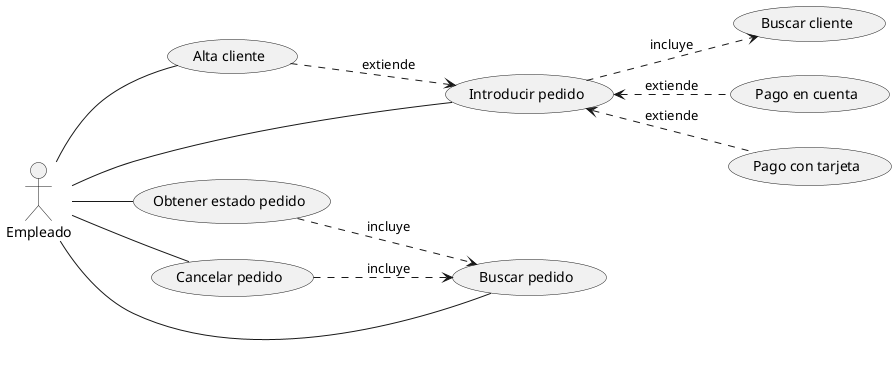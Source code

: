 @startuml

left to right direction

:Empleado: as e

(Alta cliente) as UC1
(Introducir pedido) as UC2
(Obtener estado pedido) as UC3
(Cancelar pedido) as UC4
(Buscar cliente) as UC5
(Pago en cuenta) as UC6
(Buscar pedido) as UC7
(Pago con tarjeta) as UC8

e -- UC1
e -- UC2
e -- UC3
e -- UC7
e -- UC4

UC1 ..> UC2 : extiende
UC2 ..> UC5 : incluye
UC2 <.. UC8 : extiende
UC2 <.. UC6 : extiende
UC3 ..> UC7 : incluye
UC4 ..> UC7 : incluye

@enduml